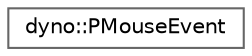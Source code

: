 digraph "Graphical Class Hierarchy"
{
 // LATEX_PDF_SIZE
  bgcolor="transparent";
  edge [fontname=Helvetica,fontsize=10,labelfontname=Helvetica,labelfontsize=10];
  node [fontname=Helvetica,fontsize=10,shape=box,height=0.2,width=0.4];
  rankdir="LR";
  Node0 [id="Node000000",label="dyno::PMouseEvent",height=0.2,width=0.4,color="grey40", fillcolor="white", style="filled",URL="$structdyno_1_1_p_mouse_event.html",tooltip=" "];
}
